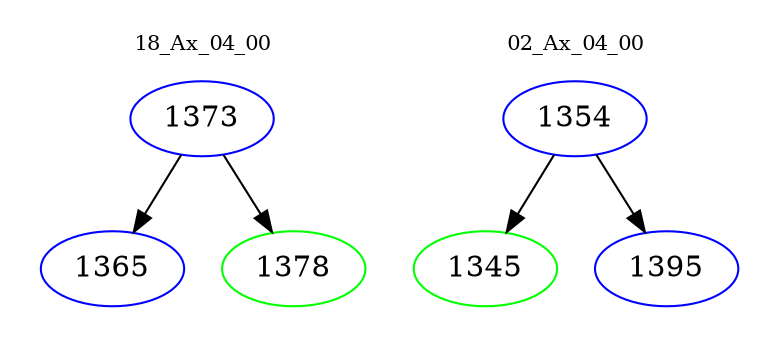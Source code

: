 digraph{
subgraph cluster_0 {
color = white
label = "18_Ax_04_00";
fontsize=10;
T0_1373 [label="1373", color="blue"]
T0_1373 -> T0_1365 [color="black"]
T0_1365 [label="1365", color="blue"]
T0_1373 -> T0_1378 [color="black"]
T0_1378 [label="1378", color="green"]
}
subgraph cluster_1 {
color = white
label = "02_Ax_04_00";
fontsize=10;
T1_1354 [label="1354", color="blue"]
T1_1354 -> T1_1345 [color="black"]
T1_1345 [label="1345", color="green"]
T1_1354 -> T1_1395 [color="black"]
T1_1395 [label="1395", color="blue"]
}
}
